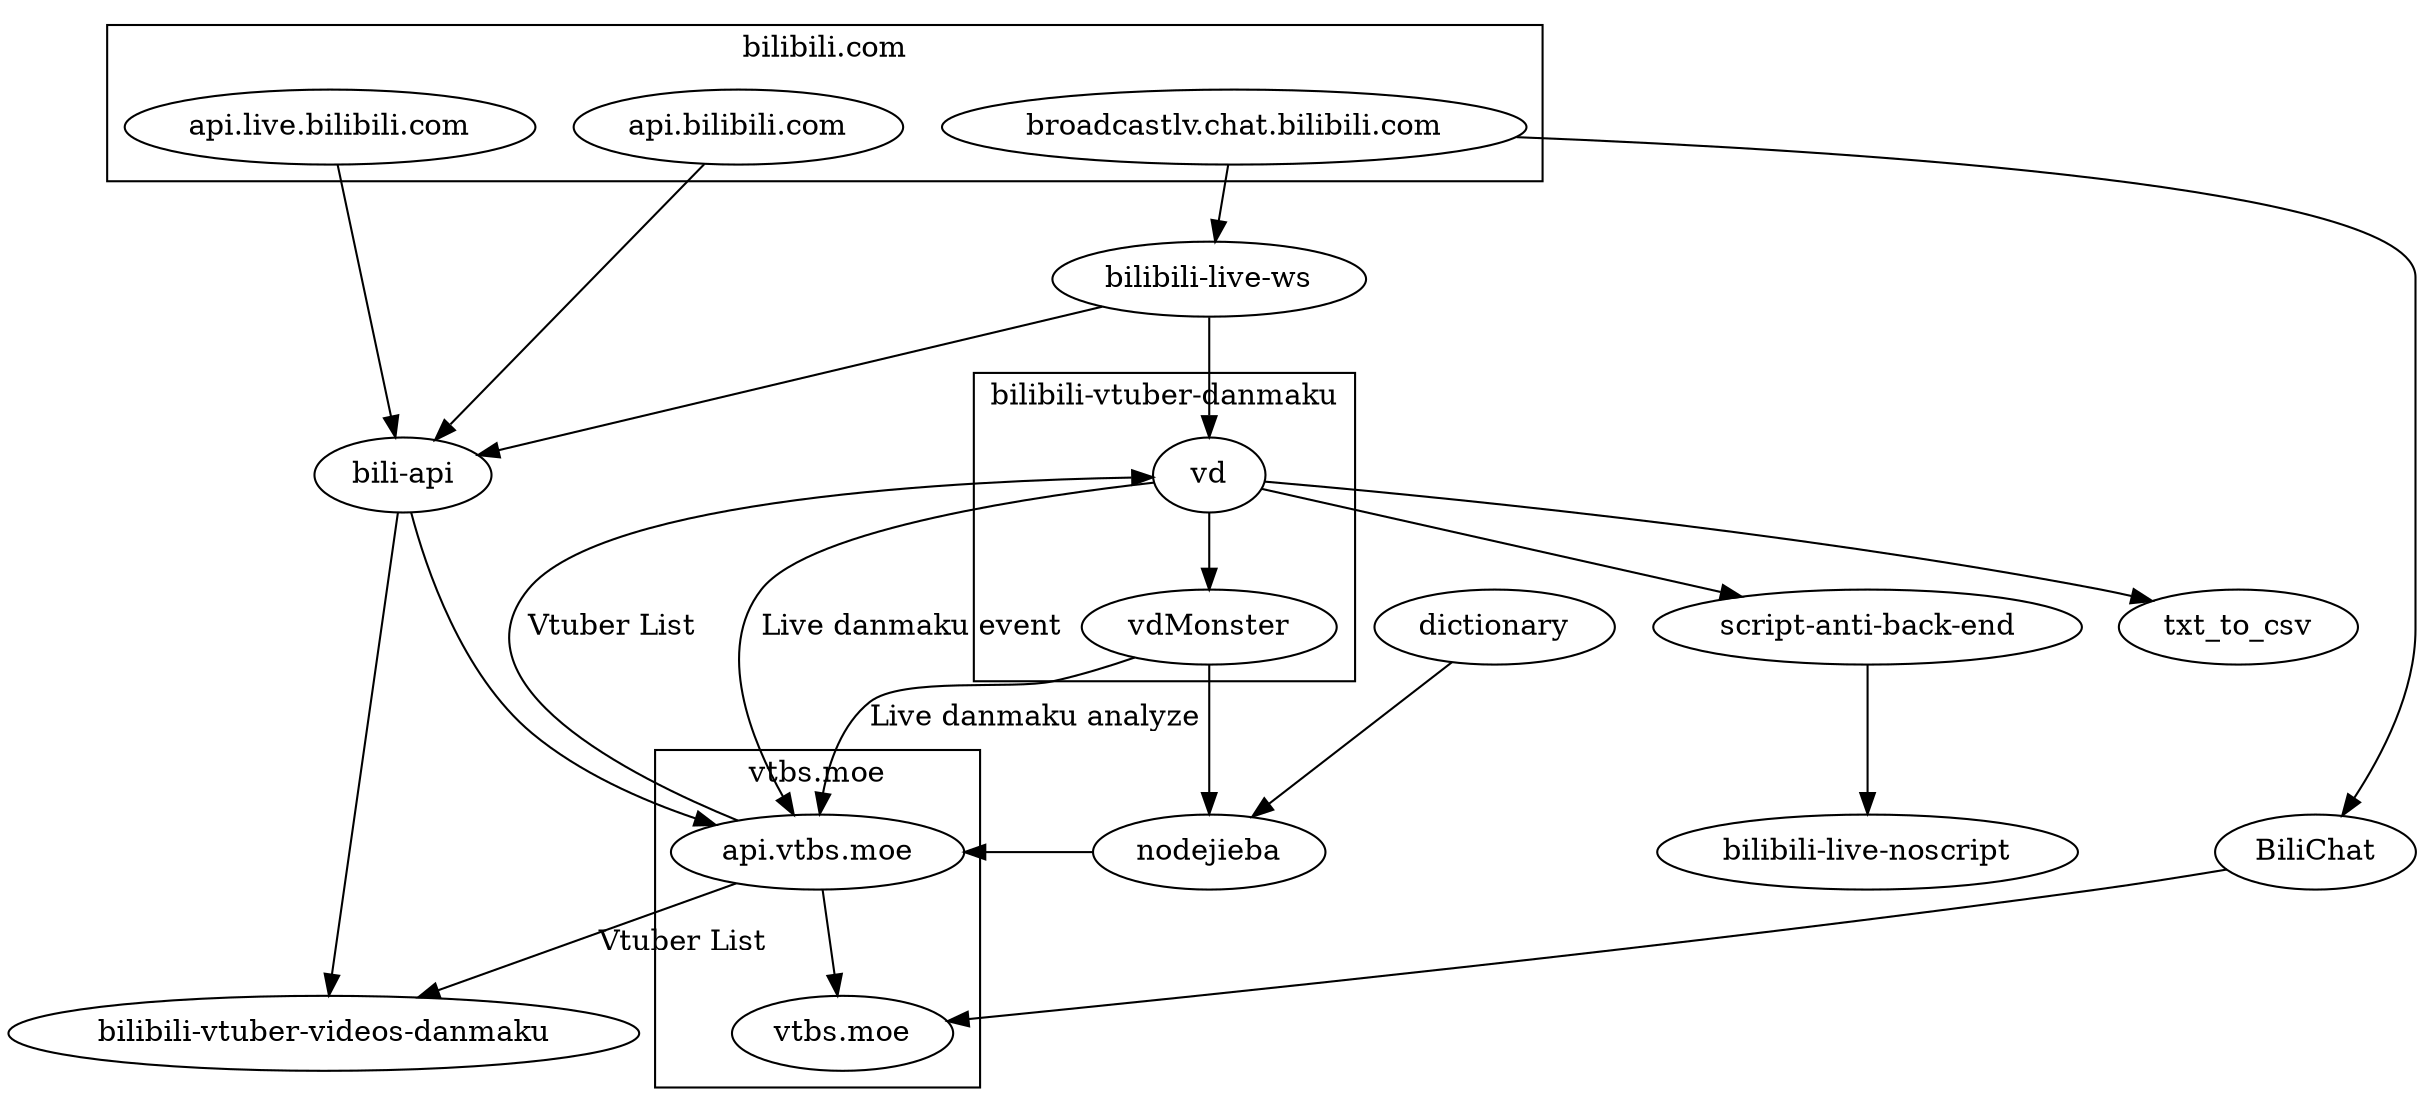 digraph {
	dictionary;
	"bili-api";
	"bilibili-live-ws";
	txt_to_csv;
	"bilibili-live-noscript";
	BiliChat;
	"bilibili-vtuber-videos-danmaku";
	"script-anti-back-end";
	/* "danmaku-analyze"; */
	subgraph "cluster_bilibili-" {
		label = "bilibili.com";
		"api.bilibili.com";
		"api.live.bilibili.com";
		"broadcastlv.chat.bilibili.com";
	}
	subgraph "cluster_vtbs.moe" {
		label="vtbs.moe";
		"api.vtbs.moe";
		"api.vtbs.moe" -> "vtbs.moe"
	}
	subgraph "cluster_bilibili-vtuber-danmaku" {
		label = "bilibili-vtuber-danmaku";
		vd;
		vdMonster;
	}
	"api.bilibili.com" -> "bili-api";
	"api.live.bilibili.com" -> "bili-api";
	"bilibili-live-ws" -> "bili-api" -> "api.vtbs.moe";
	"broadcastlv.chat.bilibili.com" -> "bilibili-live-ws" -> vd;
	"api.vtbs.moe" -> vd [ label = "Vtuber List" ];
	"api.vtbs.moe" -> "bilibili-vtuber-videos-danmaku" [ label = "Vtuber List" ];
	"bili-api" -> "bilibili-vtuber-videos-danmaku";
	vd -> "api.vtbs.moe" [ label = "Live danmaku event" ];
	vd -> vdMonster;
	vdMonster -> nodejieba;
	dictionary -> nodejieba;
	nodejieba -> "api.vtbs.moe";
	vd -> txt_to_csv;
	vd -> "script-anti-back-end" -> "bilibili-live-noscript";
	vdMonster -> "api.vtbs.moe" [ label = "Live danmaku analyze" ];
	"broadcastlv.chat.bilibili.com" -> BiliChat -> "vtbs.moe";

	/* "bilibili-vtuber-videos-danmaku" -> "danmaku-analyze"; */
	/* vdMonster -> "danmaku-analyze" -> "api.vtbs.moe"; */
}
